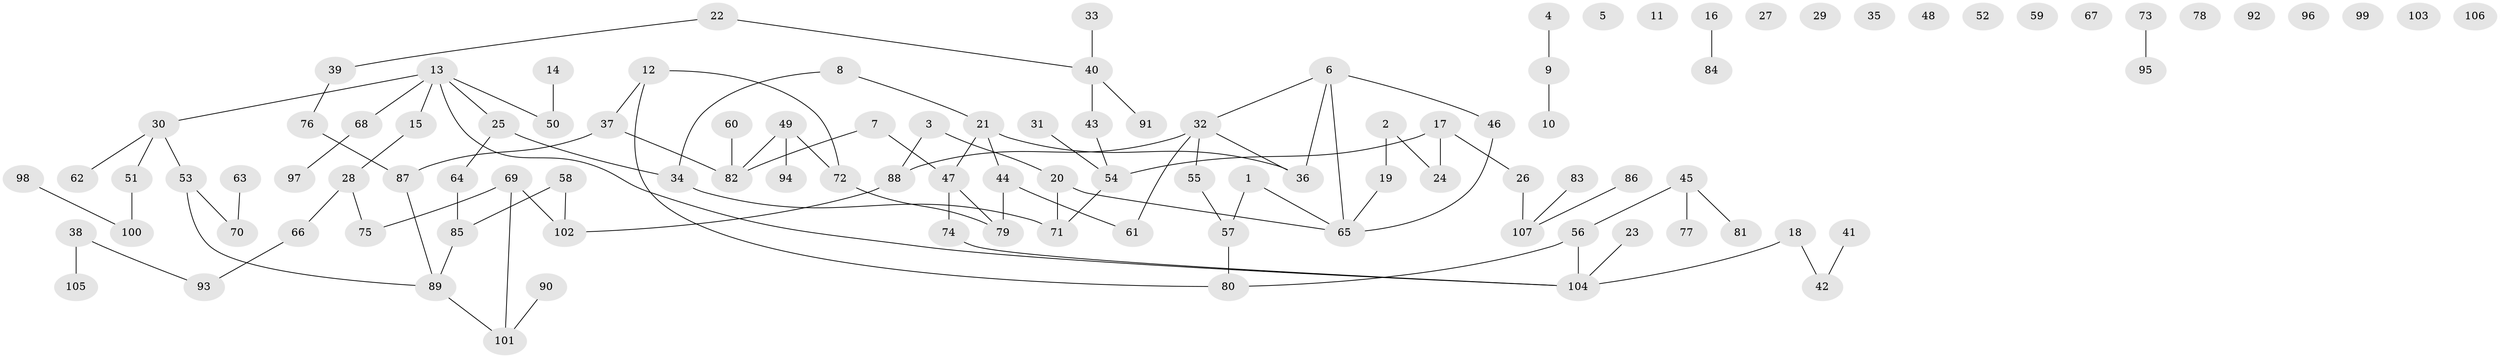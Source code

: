 // coarse degree distribution, {1: 0.3125, 0: 0.234375, 2: 0.203125, 4: 0.125, 3: 0.0625, 6: 0.03125, 7: 0.03125}
// Generated by graph-tools (version 1.1) at 2025/42/03/04/25 21:42:16]
// undirected, 107 vertices, 107 edges
graph export_dot {
graph [start="1"]
  node [color=gray90,style=filled];
  1;
  2;
  3;
  4;
  5;
  6;
  7;
  8;
  9;
  10;
  11;
  12;
  13;
  14;
  15;
  16;
  17;
  18;
  19;
  20;
  21;
  22;
  23;
  24;
  25;
  26;
  27;
  28;
  29;
  30;
  31;
  32;
  33;
  34;
  35;
  36;
  37;
  38;
  39;
  40;
  41;
  42;
  43;
  44;
  45;
  46;
  47;
  48;
  49;
  50;
  51;
  52;
  53;
  54;
  55;
  56;
  57;
  58;
  59;
  60;
  61;
  62;
  63;
  64;
  65;
  66;
  67;
  68;
  69;
  70;
  71;
  72;
  73;
  74;
  75;
  76;
  77;
  78;
  79;
  80;
  81;
  82;
  83;
  84;
  85;
  86;
  87;
  88;
  89;
  90;
  91;
  92;
  93;
  94;
  95;
  96;
  97;
  98;
  99;
  100;
  101;
  102;
  103;
  104;
  105;
  106;
  107;
  1 -- 57;
  1 -- 65;
  2 -- 19;
  2 -- 24;
  3 -- 20;
  3 -- 88;
  4 -- 9;
  6 -- 32;
  6 -- 36;
  6 -- 46;
  6 -- 65;
  7 -- 47;
  7 -- 82;
  8 -- 21;
  8 -- 34;
  9 -- 10;
  12 -- 37;
  12 -- 72;
  12 -- 80;
  13 -- 15;
  13 -- 25;
  13 -- 30;
  13 -- 50;
  13 -- 68;
  13 -- 104;
  14 -- 50;
  15 -- 28;
  16 -- 84;
  17 -- 24;
  17 -- 26;
  17 -- 54;
  18 -- 42;
  18 -- 104;
  19 -- 65;
  20 -- 65;
  20 -- 71;
  21 -- 36;
  21 -- 44;
  21 -- 47;
  22 -- 39;
  22 -- 40;
  23 -- 104;
  25 -- 34;
  25 -- 64;
  26 -- 107;
  28 -- 66;
  28 -- 75;
  30 -- 51;
  30 -- 53;
  30 -- 62;
  31 -- 54;
  32 -- 36;
  32 -- 55;
  32 -- 61;
  32 -- 88;
  33 -- 40;
  34 -- 71;
  37 -- 82;
  37 -- 87;
  38 -- 93;
  38 -- 105;
  39 -- 76;
  40 -- 43;
  40 -- 91;
  41 -- 42;
  43 -- 54;
  44 -- 61;
  44 -- 79;
  45 -- 56;
  45 -- 77;
  45 -- 81;
  46 -- 65;
  47 -- 74;
  47 -- 79;
  49 -- 72;
  49 -- 82;
  49 -- 94;
  51 -- 100;
  53 -- 70;
  53 -- 89;
  54 -- 71;
  55 -- 57;
  56 -- 80;
  56 -- 104;
  57 -- 80;
  58 -- 85;
  58 -- 102;
  60 -- 82;
  63 -- 70;
  64 -- 85;
  66 -- 93;
  68 -- 97;
  69 -- 75;
  69 -- 101;
  69 -- 102;
  72 -- 79;
  73 -- 95;
  74 -- 104;
  76 -- 87;
  83 -- 107;
  85 -- 89;
  86 -- 107;
  87 -- 89;
  88 -- 102;
  89 -- 101;
  90 -- 101;
  98 -- 100;
}
